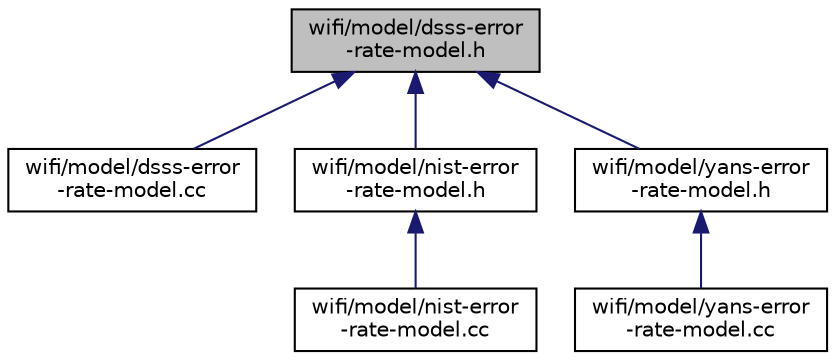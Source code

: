digraph "wifi/model/dsss-error-rate-model.h"
{
  edge [fontname="Helvetica",fontsize="10",labelfontname="Helvetica",labelfontsize="10"];
  node [fontname="Helvetica",fontsize="10",shape=record];
  Node1 [label="wifi/model/dsss-error\l-rate-model.h",height=0.2,width=0.4,color="black", fillcolor="grey75", style="filled", fontcolor="black"];
  Node1 -> Node2 [dir="back",color="midnightblue",fontsize="10",style="solid"];
  Node2 [label="wifi/model/dsss-error\l-rate-model.cc",height=0.2,width=0.4,color="black", fillcolor="white", style="filled",URL="$d8/d3f/dsss-error-rate-model_8cc.html"];
  Node1 -> Node3 [dir="back",color="midnightblue",fontsize="10",style="solid"];
  Node3 [label="wifi/model/nist-error\l-rate-model.h",height=0.2,width=0.4,color="black", fillcolor="white", style="filled",URL="$d1/dcd/nist-error-rate-model_8h.html"];
  Node3 -> Node4 [dir="back",color="midnightblue",fontsize="10",style="solid"];
  Node4 [label="wifi/model/nist-error\l-rate-model.cc",height=0.2,width=0.4,color="black", fillcolor="white", style="filled",URL="$dc/db2/nist-error-rate-model_8cc.html"];
  Node1 -> Node5 [dir="back",color="midnightblue",fontsize="10",style="solid"];
  Node5 [label="wifi/model/yans-error\l-rate-model.h",height=0.2,width=0.4,color="black", fillcolor="white", style="filled",URL="$d5/dc7/yans-error-rate-model_8h.html"];
  Node5 -> Node6 [dir="back",color="midnightblue",fontsize="10",style="solid"];
  Node6 [label="wifi/model/yans-error\l-rate-model.cc",height=0.2,width=0.4,color="black", fillcolor="white", style="filled",URL="$d0/dec/yans-error-rate-model_8cc.html"];
}
